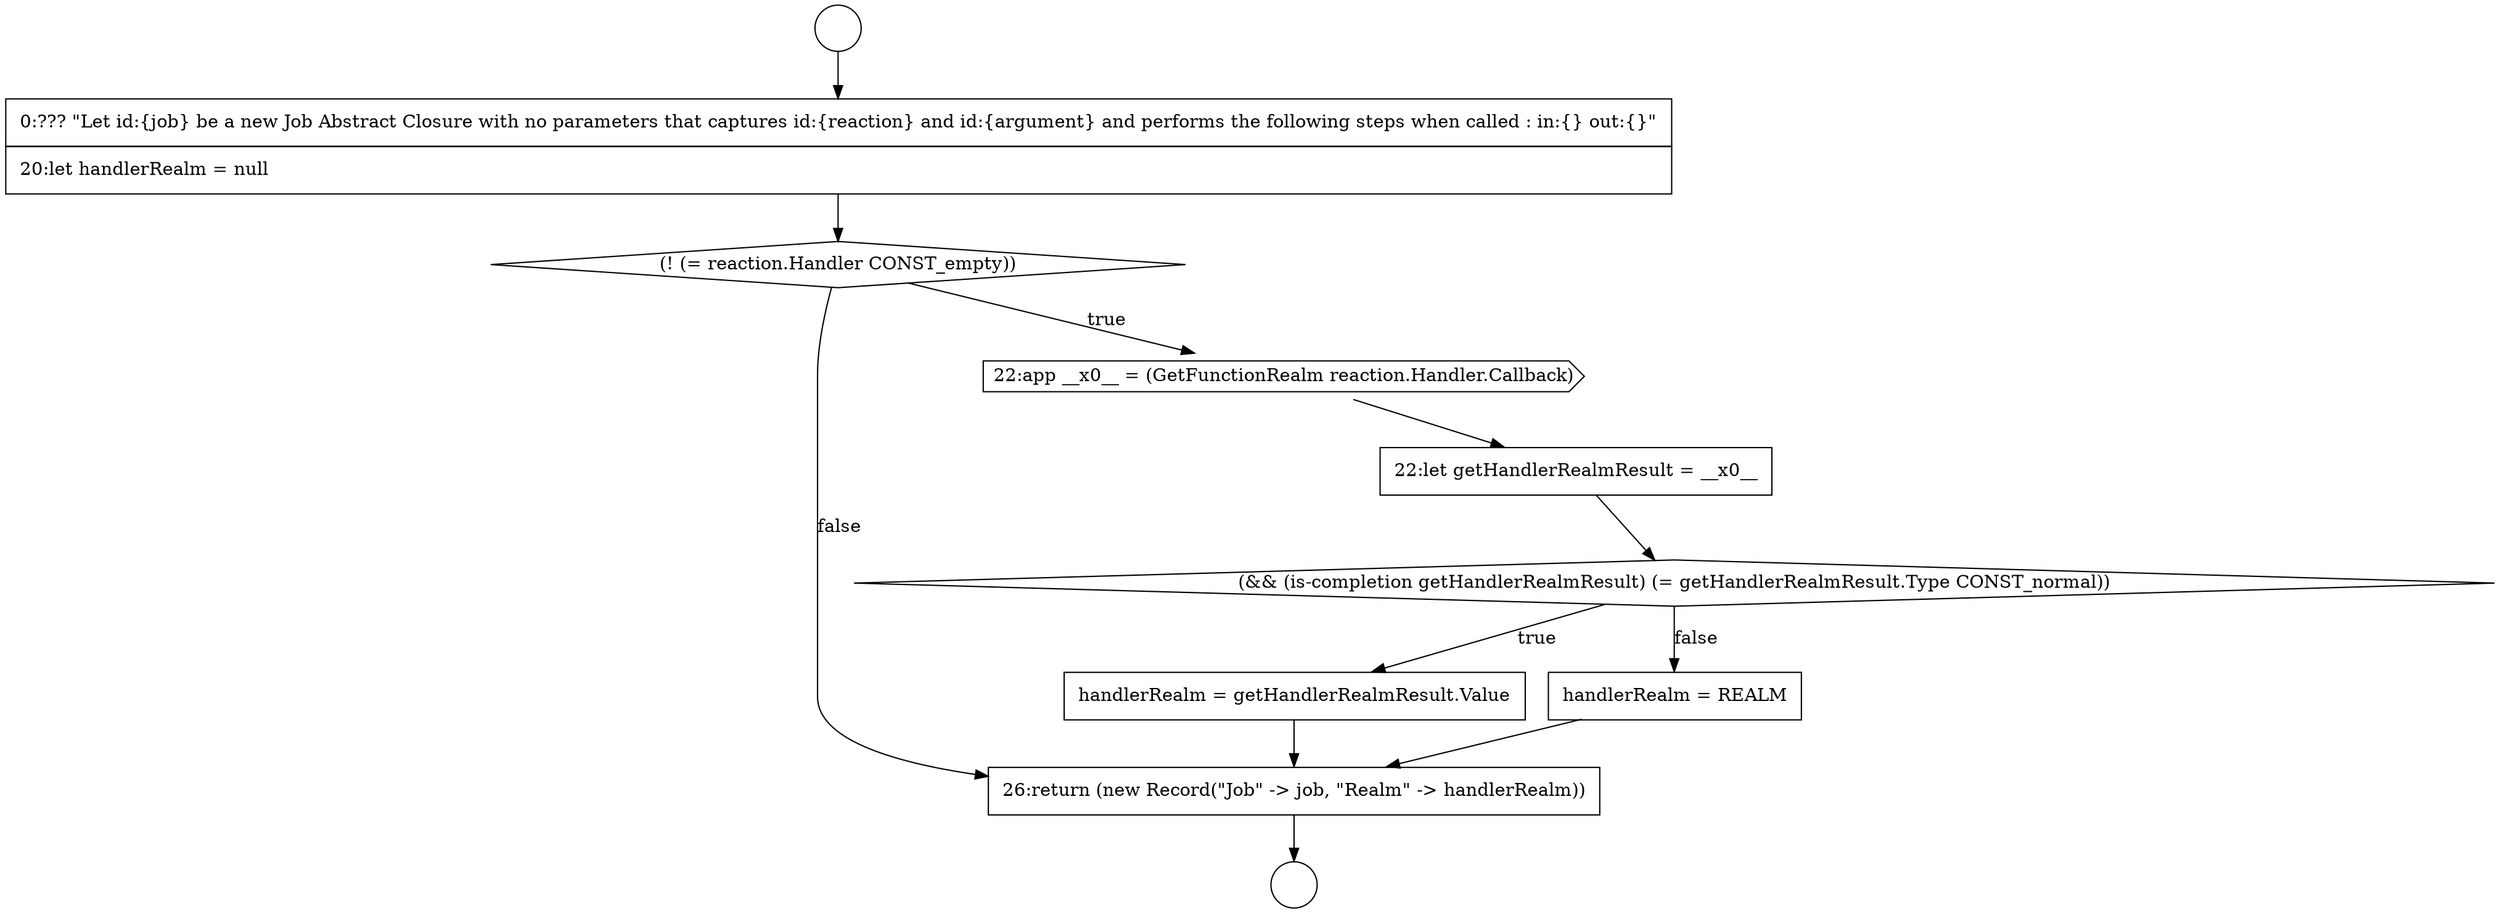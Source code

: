 digraph {
  node18955 [shape=diamond, label=<<font color="black">(! (= reaction.Handler CONST_empty))</font>> color="black" fillcolor="white" style=filled]
  node18959 [shape=none, margin=0, label=<<font color="black">
    <table border="0" cellborder="1" cellspacing="0" cellpadding="10">
      <tr><td align="left">handlerRealm = getHandlerRealmResult.Value</td></tr>
    </table>
  </font>> color="black" fillcolor="white" style=filled]
  node18954 [shape=none, margin=0, label=<<font color="black">
    <table border="0" cellborder="1" cellspacing="0" cellpadding="10">
      <tr><td align="left">0:??? &quot;Let id:{job} be a new Job Abstract Closure with no parameters that captures id:{reaction} and id:{argument} and performs the following steps when called : in:{} out:{}&quot;</td></tr>
      <tr><td align="left">20:let handlerRealm = null</td></tr>
    </table>
  </font>> color="black" fillcolor="white" style=filled]
  node18961 [shape=none, margin=0, label=<<font color="black">
    <table border="0" cellborder="1" cellspacing="0" cellpadding="10">
      <tr><td align="left">26:return (new Record(&quot;Job&quot; -&gt; job, &quot;Realm&quot; -&gt; handlerRealm))</td></tr>
    </table>
  </font>> color="black" fillcolor="white" style=filled]
  node18958 [shape=diamond, label=<<font color="black">(&amp;&amp; (is-completion getHandlerRealmResult) (= getHandlerRealmResult.Type CONST_normal))</font>> color="black" fillcolor="white" style=filled]
  node18953 [shape=circle label=" " color="black" fillcolor="white" style=filled]
  node18957 [shape=none, margin=0, label=<<font color="black">
    <table border="0" cellborder="1" cellspacing="0" cellpadding="10">
      <tr><td align="left">22:let getHandlerRealmResult = __x0__</td></tr>
    </table>
  </font>> color="black" fillcolor="white" style=filled]
  node18952 [shape=circle label=" " color="black" fillcolor="white" style=filled]
  node18956 [shape=cds, label=<<font color="black">22:app __x0__ = (GetFunctionRealm reaction.Handler.Callback)</font>> color="black" fillcolor="white" style=filled]
  node18960 [shape=none, margin=0, label=<<font color="black">
    <table border="0" cellborder="1" cellspacing="0" cellpadding="10">
      <tr><td align="left">handlerRealm = REALM</td></tr>
    </table>
  </font>> color="black" fillcolor="white" style=filled]
  node18960 -> node18961 [ color="black"]
  node18955 -> node18956 [label=<<font color="black">true</font>> color="black"]
  node18955 -> node18961 [label=<<font color="black">false</font>> color="black"]
  node18961 -> node18953 [ color="black"]
  node18959 -> node18961 [ color="black"]
  node18952 -> node18954 [ color="black"]
  node18956 -> node18957 [ color="black"]
  node18958 -> node18959 [label=<<font color="black">true</font>> color="black"]
  node18958 -> node18960 [label=<<font color="black">false</font>> color="black"]
  node18954 -> node18955 [ color="black"]
  node18957 -> node18958 [ color="black"]
}

